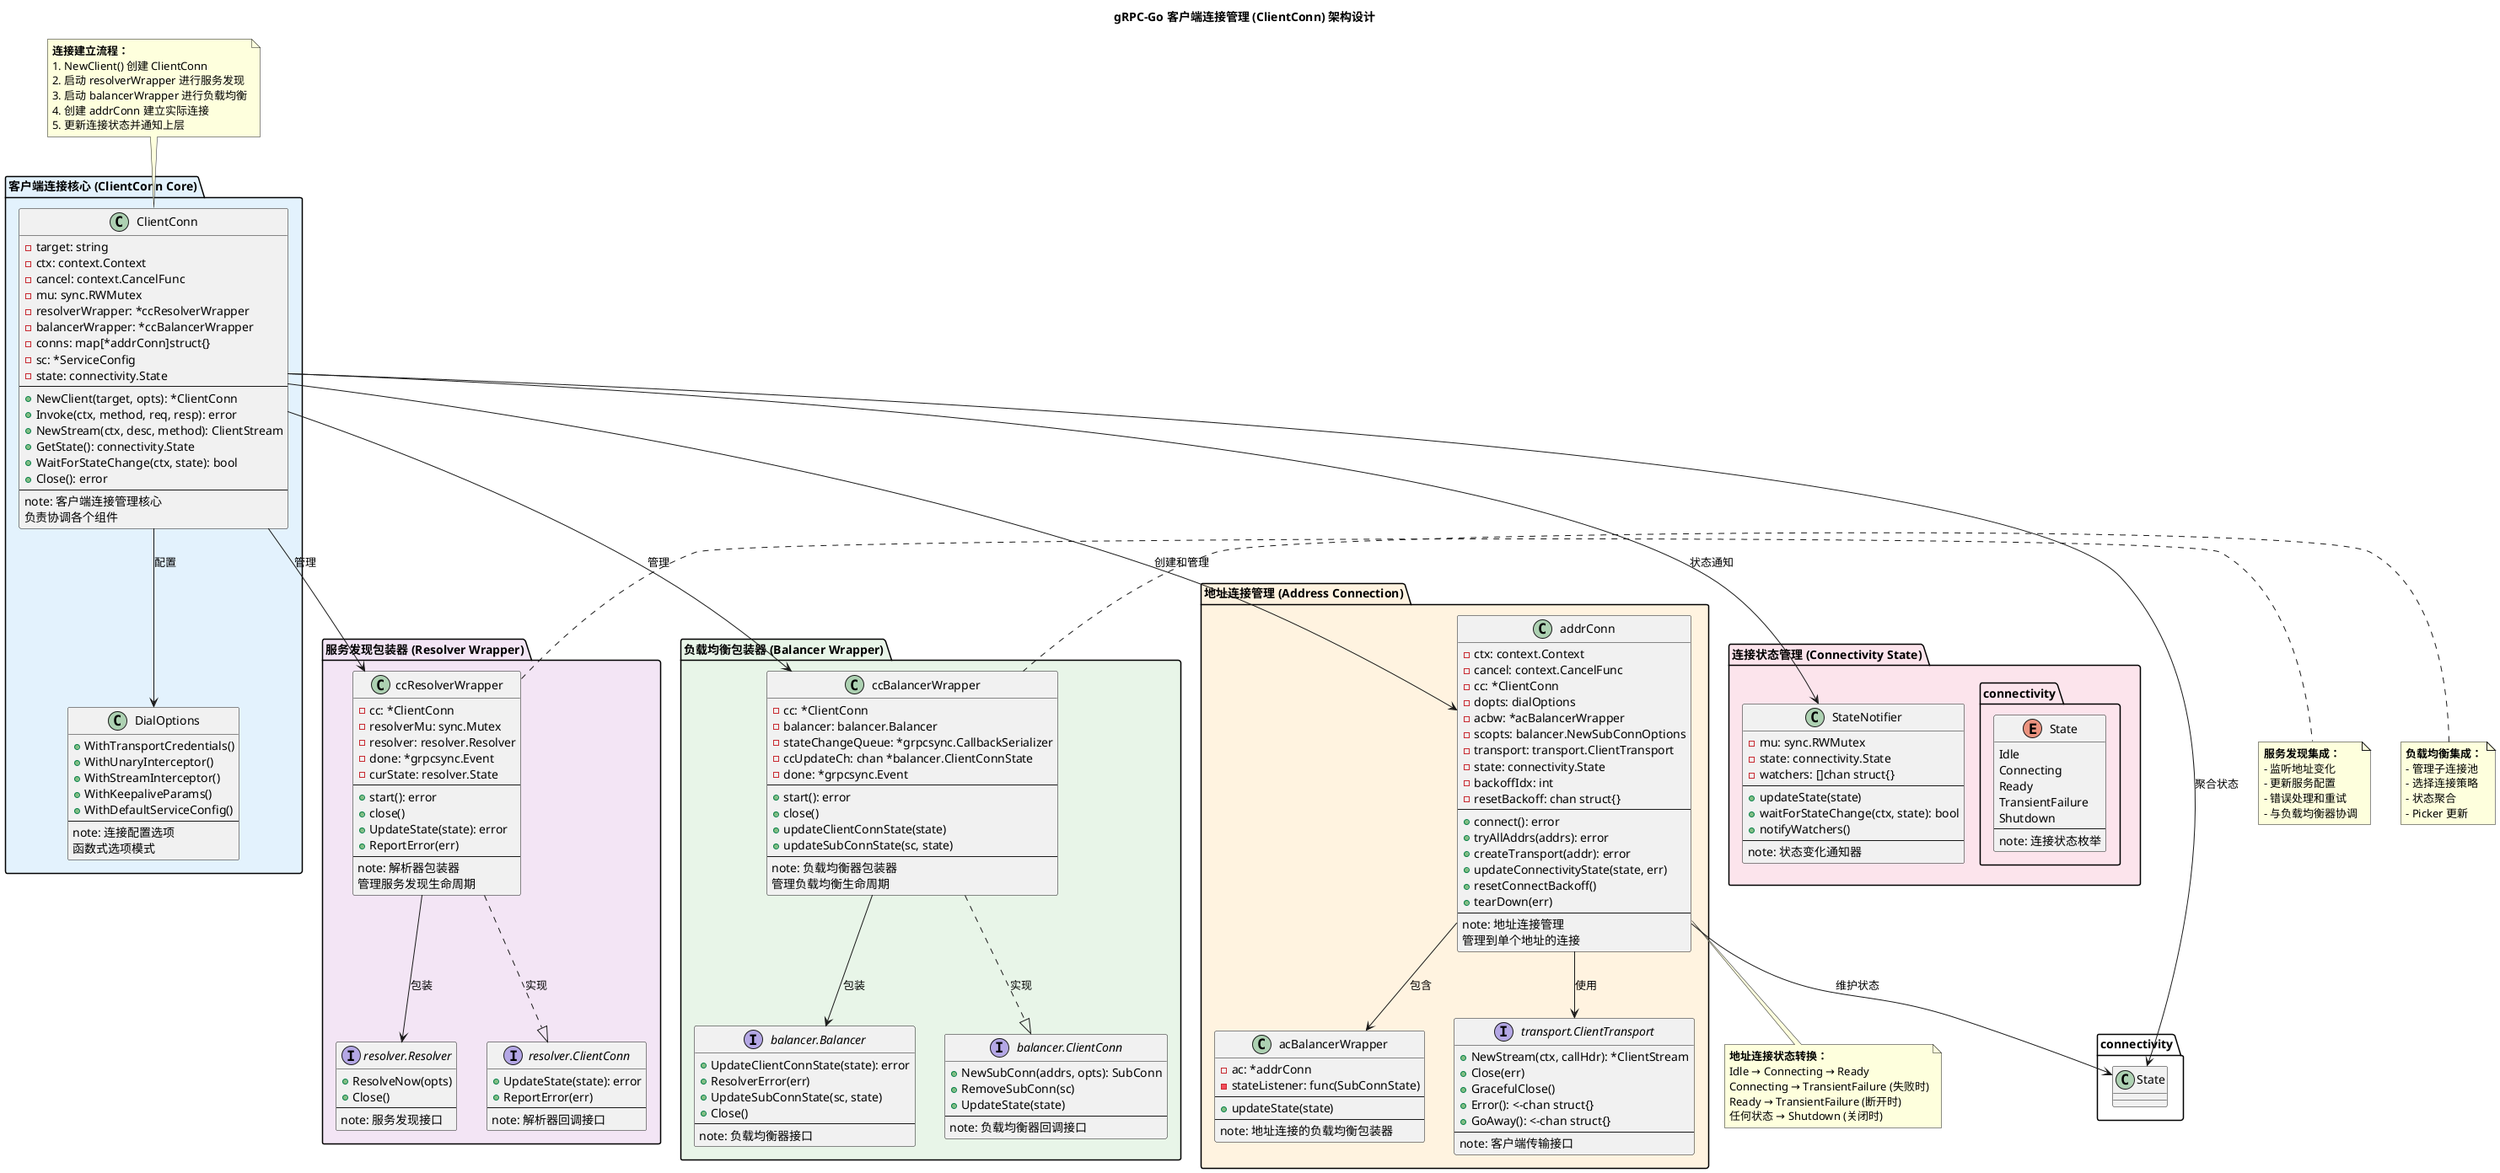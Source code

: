 @startuml 客户端连接管理架构图

!define RECTANGLE class

title gRPC-Go 客户端连接管理 (ClientConn) 架构设计

' 定义颜色主题
!define CLIENT_COLOR #E3F2FD
!define RESOLVER_COLOR #F3E5F5
!define BALANCER_COLOR #E8F5E8
!define TRANSPORT_COLOR #FFF3E0
!define STATE_COLOR #FCE4EC

package "客户端连接核心 (ClientConn Core)" CLIENT_COLOR {
    RECTANGLE ClientConn {
        - target: string
        - ctx: context.Context
        - cancel: context.CancelFunc
        - mu: sync.RWMutex
        - resolverWrapper: *ccResolverWrapper
        - balancerWrapper: *ccBalancerWrapper
        - conns: map[*addrConn]struct{}
        - sc: *ServiceConfig
        - state: connectivity.State
        --
        + NewClient(target, opts): *ClientConn
        + Invoke(ctx, method, req, resp): error
        + NewStream(ctx, desc, method): ClientStream
        + GetState(): connectivity.State
        + WaitForStateChange(ctx, state): bool
        + Close(): error
        --
        note: 客户端连接管理核心\n负责协调各个组件
    }
    
    RECTANGLE DialOptions {
        + WithTransportCredentials()
        + WithUnaryInterceptor()
        + WithStreamInterceptor()
        + WithKeepaliveParams()
        + WithDefaultServiceConfig()
        --
        note: 连接配置选项\n函数式选项模式
    }
}

package "服务发现包装器 (Resolver Wrapper)" RESOLVER_COLOR {
    RECTANGLE ccResolverWrapper {
        - cc: *ClientConn
        - resolverMu: sync.Mutex
        - resolver: resolver.Resolver
        - done: *grpcsync.Event
        - curState: resolver.State
        --
        + start(): error
        + close()
        + UpdateState(state): error
        + ReportError(err)
        --
        note: 解析器包装器\n管理服务发现生命周期
    }
    
    interface "resolver.Resolver" as ResolverInterface {
        + ResolveNow(opts)
        + Close()
        --
        note: 服务发现接口
    }
    
    interface "resolver.ClientConn" as ResolverClientConn {
        + UpdateState(state): error
        + ReportError(err)
        --
        note: 解析器回调接口
    }
}

package "负载均衡包装器 (Balancer Wrapper)" BALANCER_COLOR {
    RECTANGLE ccBalancerWrapper {
        - cc: *ClientConn
        - balancer: balancer.Balancer
        - stateChangeQueue: *grpcsync.CallbackSerializer
        - ccUpdateCh: chan *balancer.ClientConnState
        - done: *grpcsync.Event
        --
        + start(): error
        + close()
        + updateClientConnState(state)
        + updateSubConnState(sc, state)
        --
        note: 负载均衡器包装器\n管理负载均衡生命周期
    }
    
    interface "balancer.Balancer" as BalancerInterface {
        + UpdateClientConnState(state): error
        + ResolverError(err)
        + UpdateSubConnState(sc, state)
        + Close()
        --
        note: 负载均衡器接口
    }
    
    interface "balancer.ClientConn" as BalancerClientConn {
        + NewSubConn(addrs, opts): SubConn
        + RemoveSubConn(sc)
        + UpdateState(state)
        --
        note: 负载均衡器回调接口
    }
}

package "地址连接管理 (Address Connection)" TRANSPORT_COLOR {
    RECTANGLE addrConn {
        - ctx: context.Context
        - cancel: context.CancelFunc
        - cc: *ClientConn
        - dopts: dialOptions
        - acbw: *acBalancerWrapper
        - scopts: balancer.NewSubConnOptions
        - transport: transport.ClientTransport
        - state: connectivity.State
        - backoffIdx: int
        - resetBackoff: chan struct{}
        --
        + connect(): error
        + tryAllAddrs(addrs): error
        + createTransport(addr): error
        + updateConnectivityState(state, err)
        + resetConnectBackoff()
        + tearDown(err)
        --
        note: 地址连接管理\n管理到单个地址的连接
    }
    
    RECTANGLE acBalancerWrapper {
        - ac: *addrConn
        - stateListener: func(SubConnState)
        --
        + updateState(state)
        --
        note: 地址连接的负载均衡包装器
    }
    
    interface "transport.ClientTransport" as ClientTransport {
        + NewStream(ctx, callHdr): *ClientStream
        + Close(err)
        + GracefulClose()
        + Error(): <-chan struct{}
        + GoAway(): <-chan struct{}
        --
        note: 客户端传输接口
    }
}

package "连接状态管理 (Connectivity State)" STATE_COLOR {
    enum connectivity.State {
        Idle
        Connecting
        Ready
        TransientFailure
        Shutdown
        --
        note: 连接状态枚举
    }
    
    RECTANGLE StateNotifier {
        - mu: sync.RWMutex
        - state: connectivity.State
        - watchers: []chan struct{}
        --
        + updateState(state)
        + waitForStateChange(ctx, state): bool
        + notifyWatchers()
        --
        note: 状态变化通知器
    }
}

' 定义关系
ClientConn --> ccResolverWrapper : 管理
ClientConn --> ccBalancerWrapper : 管理
ClientConn --> addrConn : 创建和管理
ClientConn --> DialOptions : 配置

ccResolverWrapper --> ResolverInterface : 包装
ccResolverWrapper ..|> ResolverClientConn : 实现

ccBalancerWrapper --> BalancerInterface : 包装
ccBalancerWrapper ..|> BalancerClientConn : 实现

addrConn --> acBalancerWrapper : 包含
addrConn --> ClientTransport : 使用
addrConn --> connectivity.State : 维护状态

ClientConn --> connectivity.State : 聚合状态
ClientConn --> StateNotifier : 状态通知

' 时序图：连接建立流程
note top of ClientConn
  **连接建立流程：**
  1. NewClient() 创建 ClientConn
  2. 启动 resolverWrapper 进行服务发现
  3. 启动 balancerWrapper 进行负载均衡
  4. 创建 addrConn 建立实际连接
  5. 更新连接状态并通知上层
end note

note bottom of addrConn
  **地址连接状态转换：**
  Idle → Connecting → Ready
  Connecting → TransientFailure (失败时)
  Ready → TransientFailure (断开时)
  任何状态 → Shutdown (关闭时)
end note

note right of ccResolverWrapper
  **服务发现集成：**
  - 监听地址变化
  - 更新服务配置
  - 错误处理和重试
  - 与负载均衡器协调
end note

note left of ccBalancerWrapper
  **负载均衡集成：**
  - 管理子连接池
  - 选择连接策略
  - 状态聚合
  - Picker 更新
end note

@enduml

